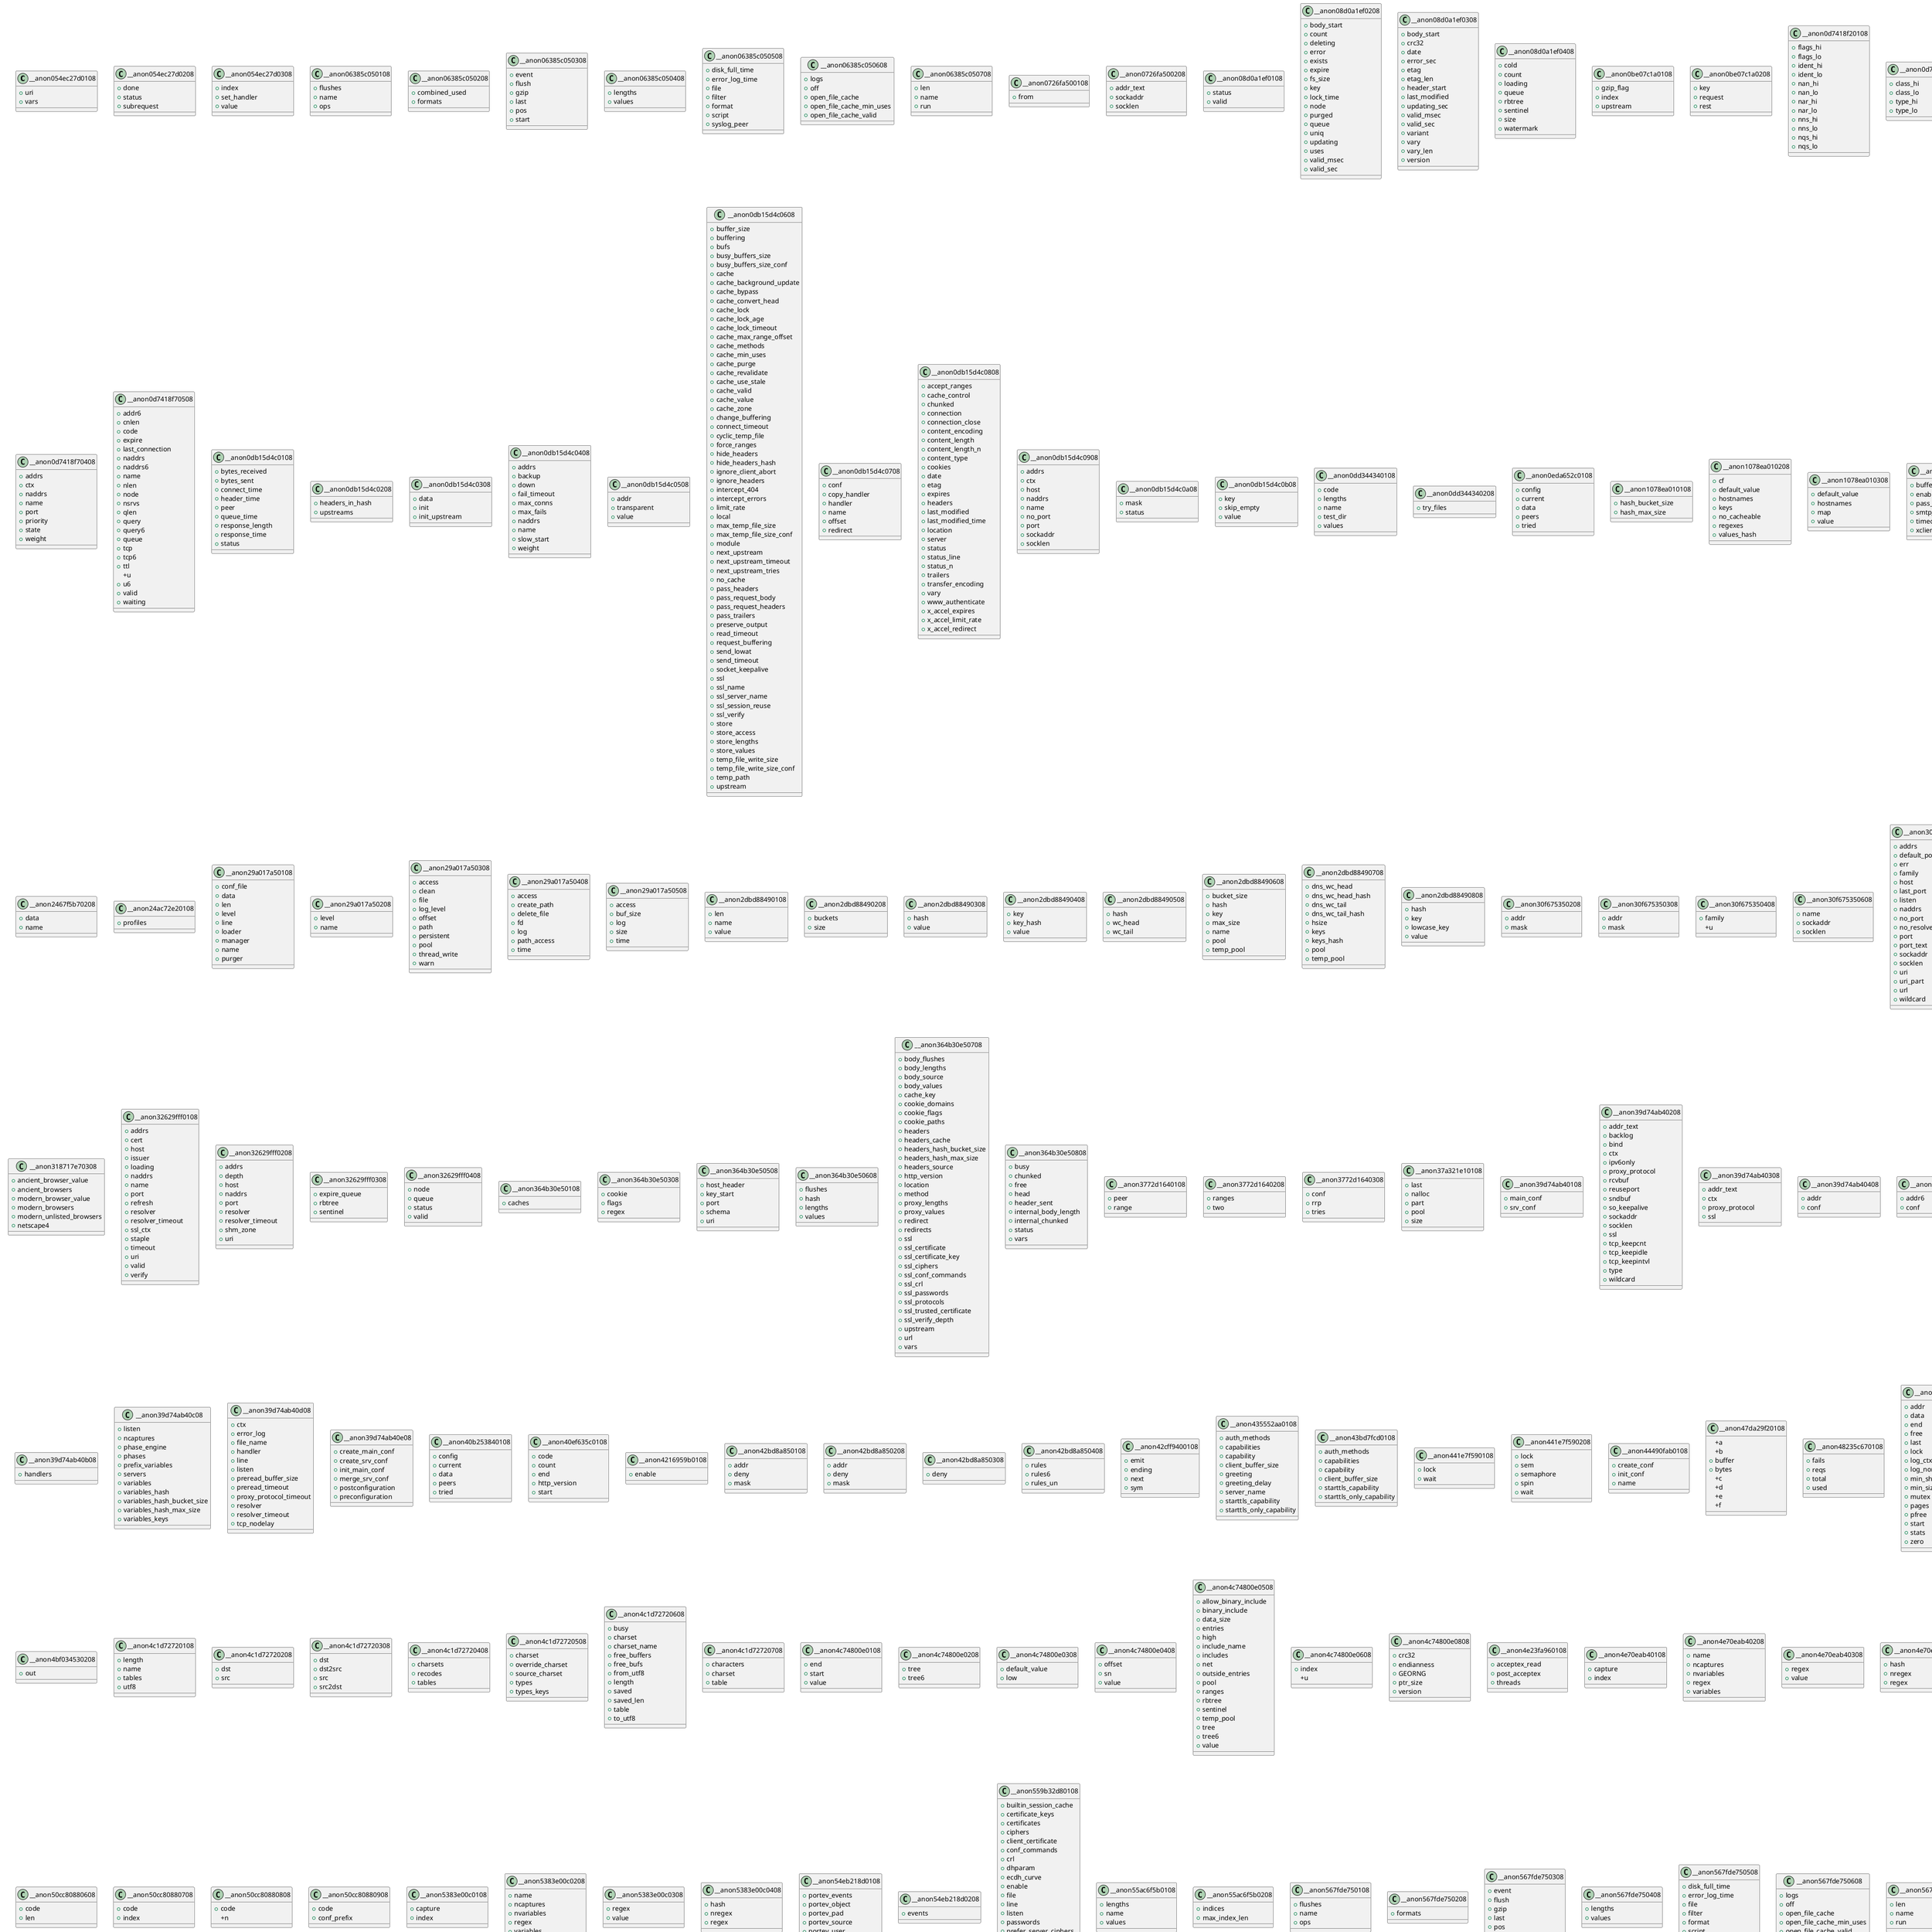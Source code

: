 @startuml

class __anon054ec27d0108 {
  +uri
  +vars
}

class __anon054ec27d0208 {
  +done
  +status
  +subrequest
}

class __anon054ec27d0308 {
  +index
  +set_handler
  +value
}

class __anon06385c050108 {
  +flushes
  +name
  +ops
}

class __anon06385c050208 {
  +combined_used
  +formats
}

class __anon06385c050308 {
  +event
  +flush
  +gzip
  +last
  +pos
  +start
}

class __anon06385c050408 {
  +lengths
  +values
}

class __anon06385c050508 {
  +disk_full_time
  +error_log_time
  +file
  +filter
  +format
  +script
  +syslog_peer
}

class __anon06385c050608 {
  +logs
  +off
  +open_file_cache
  +open_file_cache_min_uses
  +open_file_cache_valid
}

class __anon06385c050708 {
  +len
  +name
  +run
}

class __anon0726fa500108 {
  +from
}

class __anon0726fa500208 {
  +addr_text
  +sockaddr
  +socklen
}

class __anon08d0a1ef0108 {
  +status
  +valid
}

class __anon08d0a1ef0208 {
  +body_start
  +count
  +deleting
  +error
  +exists
  +expire
  +fs_size
  +key
  +lock_time
  +node
  +purged
  +queue
  +uniq
  +updating
  +uses
  +valid_msec
  +valid_sec
}

class __anon08d0a1ef0308 {
  +body_start
  +crc32
  +date
  +error_sec
  +etag
  +etag_len
  +header_start
  +last_modified
  +updating_sec
  +valid_msec
  +valid_sec
  +variant
  +vary
  +vary_len
  +version
}

class __anon08d0a1ef0408 {
  +cold
  +count
  +loading
  +queue
  +rbtree
  +sentinel
  +size
  +watermark
}

class __anon0be07c1a0108 {
  +gzip_flag
  +index
  +upstream
}

class __anon0be07c1a0208 {
  +key
  +request
  +rest
}

class __anon0d7418f20108 {
  +flags_hi
  +flags_lo
  +ident_hi
  +ident_lo
  +nan_hi
  +nan_lo
  +nar_hi
  +nar_lo
  +nns_hi
  +nns_lo
  +nqs_hi
  +nqs_lo
}

class __anon0d7418f20208 {
  +class_hi
  +class_lo
  +type_hi
  +type_lo
}

class __anon0d7418f20308 {
  +class_hi
  +class_lo
  +len_hi
  +len_lo
  +ttl
  +type_hi
  +type_lo
}

class __anon0d7418f70108 {
  +log
  +read_buf
  +resolver
  +server
  +sockaddr
  +socklen
  +tcp
  +udp
  +write_buf
}

class __anon0d7418f70208 {
  +name
  +priority
  +sockaddr
  +socklen
  +weight
}

class __anon0d7418f70308 {
  +name
  +port
  +priority
  +weight
}

class __anon0d7418f70408 {
  +addrs
  +ctx
  +naddrs
  +name
  +port
  +priority
  +state
  +weight
}

class __anon0d7418f70508 {
  +addr6
  +cnlen
  +code
  +expire
  +last_connection
  +naddrs
  +naddrs6
  +name
  +nlen
  +node
  +nsrvs
  +qlen
  +query
  +query6
  +queue
  +tcp
  +tcp6
  +ttl
  +u
  +u6
  +valid
  +waiting
}

class __anon0db15d4c0108 {
  +bytes_received
  +bytes_sent
  +connect_time
  +header_time
  +peer
  +queue_time
  +response_length
  +response_time
  +status
}

class __anon0db15d4c0208 {
  +headers_in_hash
  +upstreams
}

class __anon0db15d4c0308 {
  +data
  +init
  +init_upstream
}

class __anon0db15d4c0408 {
  +addrs
  +backup
  +down
  +fail_timeout
  +max_conns
  +max_fails
  +naddrs
  +name
  +slow_start
  +weight
}

class __anon0db15d4c0508 {
  +addr
  +transparent
  +value
}

class __anon0db15d4c0608 {
  +buffer_size
  +buffering
  +bufs
  +busy_buffers_size
  +busy_buffers_size_conf
  +cache
  +cache_background_update
  +cache_bypass
  +cache_convert_head
  +cache_lock
  +cache_lock_age
  +cache_lock_timeout
  +cache_max_range_offset
  +cache_methods
  +cache_min_uses
  +cache_purge
  +cache_revalidate
  +cache_use_stale
  +cache_valid
  +cache_value
  +cache_zone
  +change_buffering
  +connect_timeout
  +cyclic_temp_file
  +force_ranges
  +hide_headers
  +hide_headers_hash
  +ignore_client_abort
  +ignore_headers
  +intercept_404
  +intercept_errors
  +limit_rate
  +local
  +max_temp_file_size
  +max_temp_file_size_conf
  +module
  +next_upstream
  +next_upstream_timeout
  +next_upstream_tries
  +no_cache
  +pass_headers
  +pass_request_body
  +pass_request_headers
  +pass_trailers
  +preserve_output
  +read_timeout
  +request_buffering
  +send_lowat
  +send_timeout
  +socket_keepalive
  +ssl
  +ssl_name
  +ssl_server_name
  +ssl_session_reuse
  +ssl_verify
  +store
  +store_access
  +store_lengths
  +store_values
  +temp_file_write_size
  +temp_file_write_size_conf
  +temp_path
  +upstream
}

class __anon0db15d4c0708 {
  +conf
  +copy_handler
  +handler
  +name
  +offset
  +redirect
}

class __anon0db15d4c0808 {
  +accept_ranges
  +cache_control
  +chunked
  +connection
  +connection_close
  +content_encoding
  +content_length
  +content_length_n
  +content_type
  +cookies
  +date
  +etag
  +expires
  +headers
  +last_modified
  +last_modified_time
  +location
  +server
  +status
  +status_line
  +status_n
  +trailers
  +transfer_encoding
  +vary
  +www_authenticate
  +x_accel_expires
  +x_accel_limit_rate
  +x_accel_redirect
}

class __anon0db15d4c0908 {
  +addrs
  +ctx
  +host
  +naddrs
  +name
  +no_port
  +port
  +sockaddr
  +socklen
}

class __anon0db15d4c0a08 {
  +mask
  +status
}

class __anon0db15d4c0b08 {
  +key
  +skip_empty
  +value
}

class __anon0dd344340108 {
  +code
  +lengths
  +name
  +test_dir
  +values
}

class __anon0dd344340208 {
  +try_files
}

class __anon0eda652c0108 {
  +config
  +current
  +data
  +peers
  +tried
}

class __anon1078ea010108 {
  +hash_bucket_size
  +hash_max_size
}

class __anon1078ea010208 {
  +cf
  +default_value
  +hostnames
  +keys
  +no_cacheable
  +regexes
  +values_hash
}

class __anon1078ea010308 {
  +default_value
  +hostnames
  +map
  +value
}

class __anon18c066e30108 {
  +buffer_size
  +enable
  +pass_error_message
  +smtp_auth
  +timeout
  +xclient
}

class __anon19a7dc670108 {
  +err
  +file
  +sent
  +size
  +socket
}

class __anon1b39f5490208 {
}

class __anon1b3f34b60108 {
  +changes
  +events
}

class __anon2467f5b70108 {
  +city
  +city_v6
  +country
  +country_v6
  +org
  +org_v6
  +proxies
  +proxy_recursive
}

class __anon2467f5b70208 {
  +data
  +name
}

class __anon24ac72e20108 {
  +profiles
}

class __anon29a017a50108 {
  +conf_file
  +data
  +len
  +level
  +line
  +loader
  +manager
  +name
  +purger
}

class __anon29a017a50208 {
  +level
  +name
}

class __anon29a017a50308 {
  +access
  +clean
  +file
  +log_level
  +offset
  +path
  +persistent
  +pool
  +thread_write
  +warn
}

class __anon29a017a50408 {
  +access
  +create_path
  +delete_file
  +fd
  +log
  +path_access
  +time
}

class __anon29a017a50508 {
  +access
  +buf_size
  +log
  +size
  +time
}

class __anon2dbd88490108 {
  +len
  +name
  +value
}

class __anon2dbd88490208 {
  +buckets
  +size
}

class __anon2dbd88490308 {
  +hash
  +value
}

class __anon2dbd88490408 {
  +key
  +key_hash
  +value
}

class __anon2dbd88490508 {
  +hash
  +wc_head
  +wc_tail
}

class __anon2dbd88490608 {
  +bucket_size
  +hash
  +key
  +max_size
  +name
  +pool
  +temp_pool
}

class __anon2dbd88490708 {
  +dns_wc_head
  +dns_wc_head_hash
  +dns_wc_tail
  +dns_wc_tail_hash
  +hsize
  +keys
  +keys_hash
  +pool
  +temp_pool
}

class __anon2dbd88490808 {
  +hash
  +key
  +lowcase_key
  +value
}

class __anon30f675350208 {
  +addr
  +mask
}

class __anon30f675350308 {
  +addr
  +mask
}

class __anon30f675350408 {
  +family
  +u
}

class __anon30f675350608 {
  +name
  +sockaddr
  +socklen
}

class __anon30f675350708 {
  +addrs
  +default_port
  +err
  +family
  +host
  +last_port
  +listen
  +naddrs
  +no_port
  +no_resolve
  +port
  +port_text
  +sockaddr
  +socklen
  +uri
  +uri_part
  +url
  +wildcard
}

class __anon31649eeb0108 {
  +acv
  +angle
  +buffer_size
  +filter
  +hcv
  +height
  +interlace
  +jpeg_quality
  +jqcv
  +sharpen
  +shcv
  +transparency
  +wcv
  +webp_quality
  +width
  +wqcv
}

class __anon31649eeb0208 {
  +angle
  +force
  +height
  +image
  +last
  +length
  +max_height
  +max_width
  +phase
  +type
  +width
}

class __anon318717e70108 {
  +add
  +browser
  +name
  +skip
}

class __anon318717e70208 {
  +add
  +name
  +skip
  +version
}

class __anon318717e70308 {
  +ancient_browser_value
  +ancient_browsers
  +modern_browser_value
  +modern_browsers
  +modern_unlisted_browsers
  +netscape4
}

class __anon32629fff0108 {
  +addrs
  +cert
  +host
  +issuer
  +loading
  +naddrs
  +name
  +port
  +refresh
  +resolver
  +resolver_timeout
  +ssl_ctx
  +staple
  +timeout
  +uri
  +valid
  +verify
}

class __anon32629fff0208 {
  +addrs
  +depth
  +host
  +naddrs
  +port
  +resolver
  +resolver_timeout
  +shm_zone
  +uri
}

class __anon32629fff0308 {
  +expire_queue
  +rbtree
  +sentinel
}

class __anon32629fff0408 {
  +node
  +queue
  +status
  +valid
}

class __anon364b30e50108 {
  +caches
}

class __anon364b30e50308 {
  +cookie
  +flags
  +regex
}

class __anon364b30e50508 {
  +host_header
  +key_start
  +port
  +schema
  +uri
}

class __anon364b30e50608 {
  +flushes
  +hash
  +lengths
  +values
}

class __anon364b30e50708 {
  +body_flushes
  +body_lengths
  +body_source
  +body_values
  +cache_key
  +cookie_domains
  +cookie_flags
  +cookie_paths
  +headers
  +headers_cache
  +headers_hash_bucket_size
  +headers_hash_max_size
  +headers_source
  +http_version
  +location
  +method
  +proxy_lengths
  +proxy_values
  +redirect
  +redirects
  +ssl
  +ssl_certificate
  +ssl_certificate_key
  +ssl_ciphers
  +ssl_conf_commands
  +ssl_crl
  +ssl_passwords
  +ssl_protocols
  +ssl_trusted_certificate
  +ssl_verify_depth
  +upstream
  +url
  +vars
}

class __anon364b30e50808 {
  +busy
  +chunked
  +free
  +head
  +header_sent
  +internal_body_length
  +internal_chunked
  +status
  +vars
}

class __anon3772d1640108 {
  +peer
  +range
}

class __anon3772d1640208 {
  +ranges
  +two
}

class __anon3772d1640308 {
  +conf
  +rrp
  +tries
}

class __anon37a321e10108 {
  +last
  +nalloc
  +part
  +pool
  +size
}

class __anon39d74ab40108 {
  +main_conf
  +srv_conf
}

class __anon39d74ab40208 {
  +addr_text
  +backlog
  +bind
  +ctx
  +ipv6only
  +proxy_protocol
  +rcvbuf
  +reuseport
  +sndbuf
  +so_keepalive
  +sockaddr
  +socklen
  +ssl
  +tcp_keepcnt
  +tcp_keepidle
  +tcp_keepintvl
  +type
  +wildcard
}

class __anon39d74ab40308 {
  +addr_text
  +ctx
  +proxy_protocol
  +ssl
}

class __anon39d74ab40408 {
  +addr
  +conf
}

class __anon39d74ab40508 {
  +addr6
  +conf
}

class __anon39d74ab40608 {
  +addrs
  +naddrs
}

class __anon39d74ab40708 {
  +addrs
  +family
  +port
  +type
}

class __anon39d74ab40808 {
  +opt
}

class __anon39d74ab40a08 {
  +handlers
}

class __anon39d74ab40b08 {
  +handlers
}

class __anon39d74ab40c08 {
  +listen
  +ncaptures
  +phase_engine
  +phases
  +prefix_variables
  +servers
  +variables
  +variables_hash
  +variables_hash_bucket_size
  +variables_hash_max_size
  +variables_keys
}

class __anon39d74ab40d08 {
  +ctx
  +error_log
  +file_name
  +handler
  +line
  +listen
  +preread_buffer_size
  +preread_timeout
  +proxy_protocol_timeout
  +resolver
  +resolver_timeout
  +tcp_nodelay
}

class __anon39d74ab40e08 {
  +create_main_conf
  +create_srv_conf
  +init_main_conf
  +merge_srv_conf
  +postconfiguration
  +preconfiguration
}

class __anon40b253840108 {
  +config
  +current
  +data
  +peers
  +tried
}

class __anon40ef635c0108 {
  +code
  +count
  +end
  +http_version
  +start
}

class __anon4216959b0108 {
  +enable
}

class __anon42bd8a850108 {
  +addr
  +deny
  +mask
}

class __anon42bd8a850208 {
  +addr
  +deny
  +mask
}

class __anon42bd8a850308 {
  +deny
}

class __anon42bd8a850408 {
  +rules
  +rules6
  +rules_un
}

class __anon42cff9400108 {
  +emit
  +ending
  +next
  +sym
}

class __anon435552aa0108 {
  +auth_methods
  +capabilities
  +capability
  +client_buffer_size
  +greeting
  +greeting_delay
  +server_name
  +starttls_capability
  +starttls_only_capability
}

class __anon43bd7fcd0108 {
  +auth_methods
  +capabilities
  +capability
  +client_buffer_size
  +starttls_capability
  +starttls_only_capability
}

class __anon441e7f590108 {
  +lock
  +wait
}

class __anon441e7f590208 {
  +lock
  +sem
  +semaphore
  +spin
  +wait
}

class __anon44490fab0108 {
  +create_conf
  +init_conf
  +name
}

class __anon47da29f20108 {
  +a
  +b
  +buffer
  +bytes
  +c
  +d
  +e
  +f
}

class __anon48235c670108 {
  +fails
  +reqs
  +total
  +used
}

class __anon48235c670208 {
  +addr
  +data
  +end
  +free
  +last
  +lock
  +log_ctx
  +log_nomem
  +min_shift
  +min_size
  +mutex
  +pages
  +pfree
  +start
  +stats
  +zero
}

class __anon484426f40108 {
  +peer
  +range
}

class __anon484426f40208 {
  +ranges
  +two
}

class __anon484426f40308 {
  +conf
  +rrp
  +tries
}

class __anon4bf034530108 {
  +text
}

class __anon4bf034530208 {
  +out
}

class __anon4c1d72720108 {
  +length
  +name
  +tables
  +utf8
}

class __anon4c1d72720208 {
  +dst
  +src
}

class __anon4c1d72720308 {
  +dst
  +dst2src
  +src
  +src2dst
}

class __anon4c1d72720408 {
  +charsets
  +recodes
  +tables
}

class __anon4c1d72720508 {
  +charset
  +override_charset
  +source_charset
  +types
  +types_keys
}

class __anon4c1d72720608 {
  +busy
  +charset
  +charset_name
  +free_buffers
  +free_bufs
  +from_utf8
  +length
  +saved
  +saved_len
  +table
  +to_utf8
}

class __anon4c1d72720708 {
  +characters
  +charset
  +table
}

class __anon4c74800e0108 {
  +end
  +start
  +value
}

class __anon4c74800e0208 {
  +tree
  +tree6
}

class __anon4c74800e0308 {
  +default_value
  +low
}

class __anon4c74800e0408 {
  +offset
  +sn
  +value
}

class __anon4c74800e0508 {
  +allow_binary_include
  +binary_include
  +data_size
  +entries
  +high
  +include_name
  +includes
  +net
  +outside_entries
  +pool
  +ranges
  +rbtree
  +sentinel
  +temp_pool
  +tree
  +tree6
  +value
}

class __anon4c74800e0608 {
  +index
  +u
}

class __anon4c74800e0808 {
  +crc32
  +endianness
  +GEORNG
  +ptr_size
  +version
}

class __anon4e23fa960108 {
  +acceptex_read
  +post_acceptex
  +threads
}

class __anon4e70eab40108 {
  +capture
  +index
}

class __anon4e70eab40208 {
  +name
  +ncaptures
  +nvariables
  +regex
  +variables
}

class __anon4e70eab40308 {
  +regex
  +value
}

class __anon4e70eab40408 {
  +hash
  +nregex
  +regex
}

class __anon50cc80880108 {
  +buf
  +flushed
  +ip
  +line
  +pos
  +session
  +skip
  +sp
}

class __anon50cc80880208 {
  +cf
  +complete_lengths
  +complete_values
  +conf_prefix
  +flushes
  +lengths
  +main
  +ncaptures
  +root_prefix
  +size
  +source
  +values
  +variables
  +zero
}

class __anon50cc80880308 {
  +flushes
  +lengths
  +u
  +value
  +values
}

class __anon50cc80880508 {
  +cf
  +complex_value
  +conf_prefix
  +root_prefix
  +value
  +zero
}

class __anon50cc80880608 {
  +code
  +len
}

class __anon50cc80880708 {
  +code
  +index
}

class __anon50cc80880808 {
  +code
  +n
}

class __anon50cc80880908 {
  +code
  +conf_prefix
}

class __anon5383e00c0108 {
  +capture
  +index
}

class __anon5383e00c0208 {
  +name
  +ncaptures
  +nvariables
  +regex
  +variables
}

class __anon5383e00c0308 {
  +regex
  +value
}

class __anon5383e00c0408 {
  +hash
  +nregex
  +regex
}

class __anon54eb218d0108 {
  +portev_events
  +portev_object
  +portev_pad
  +portev_source
  +portev_user
}

class __anon54eb218d0208 {
  +events
}

class __anon559b32d80108 {
  +builtin_session_cache
  +certificate_keys
  +certificates
  +ciphers
  +client_certificate
  +conf_commands
  +crl
  +dhparam
  +ecdh_curve
  +enable
  +file
  +line
  +listen
  +passwords
  +prefer_server_ciphers
  +protocols
  +session_ticket_keys
  +session_tickets
  +session_timeout
  +shm_zone
  +ssl
  +starttls
  +trusted_certificate
  +verify
  +verify_depth
}

class __anon55ac6f5b0108 {
  +lengths
  +name
  +values
}

class __anon55ac6f5b0208 {
  +indices
  +max_index_len
}

class __anon567fde750108 {
  +flushes
  +name
  +ops
}

class __anon567fde750208 {
  +formats
}

class __anon567fde750308 {
  +event
  +flush
  +gzip
  +last
  +pos
  +start
}

class __anon567fde750408 {
  +lengths
  +values
}

class __anon567fde750508 {
  +disk_full_time
  +error_log_time
  +file
  +filter
  +format
  +script
  +syslog_peer
}

class __anon567fde750608 {
  +logs
  +off
  +open_file_cache
  +open_file_cache_min_uses
  +open_file_cache_valid
}

class __anon567fde750708 {
  +len
  +name
  +run
}

class __anon57f86ee00108 {
  +percent
  +value
}

class __anon57f86ee00208 {
  +parts
  +value
}

class __anon57fb3e840208 {
  +handler
  +name
  +offset
}

class __anon57fb3e840308 {
  +name
  +offset
}

class __anon57fb3e840408 {
  +accept
  +accept_encoding
  +accept_language
  +authorization
  +chrome
  +chunked
  +connection
  +connection_type
  +content_length
  +content_length_n
  +content_range
  +content_type
  +cookies
  +date
  +depth
  +destination
  +expect
  +gecko
  +headers
  +host
  +if_match
  +if_modified_since
  +if_none_match
  +if_range
  +if_unmodified_since
  +keep_alive
  +keep_alive_n
  +konqueror
  +msie
  +msie6
  +opera
  +overwrite
  +passwd
  +range
  +referer
  +safari
  +server
  +te
  +transfer_encoding
  +upgrade
  +user
  +user_agent
  +via
  +x_forwarded_for
  +x_real_ip
}

class __anon57fb3e840508 {
  +accept_ranges
  +cache_control
  +charset
  +content_encoding
  +content_length
  +content_length_n
  +content_offset
  +content_range
  +content_type
  +content_type_hash
  +content_type_len
  +content_type_lowcase
  +date
  +date_time
  +etag
  +expires
  +headers
  +last_modified
  +last_modified_time
  +link
  +location
  +override_charset
  +refresh
  +server
  +status
  +status_line
  +trailers
  +www_authenticate
}

class __anon57fb3e840608 {
  +buf
  +bufs
  +busy
  +chunked
  +free
  +post_handler
  +received
  +rest
  +temp_file
}

class __anon57fb3e840708 {
  +addr_conf
  +busy
  +conf_ctx
  +free
  +nbusy
  +proxy_protocol
  +ssl
  +ssl_servername
  +ssl_servername_regex
}

class __anon57fb3e840808 {
  +data
  +handler
}

class __anon57fb3e840908 {
  +terminal_posted_request
}

class __anon5999bd500108 {
  +percent
  +value
}

class __anon5999bd500208 {
  +parts
  +value
}

class __anon5ae93c9a0108 {
  +exists
  +name
  +size
  +value
}

class __anon5dcc045a0108 {
  +addr
  +exists
  +handle
  +log
  +name
  +size
}

class __anon5e39e3180108 {
  +size
}

class __anon5e39e3180208 {
  +active
  +end
  +etag
  +last
  +range
  +sr
  +start
}

class __anon5e39e3180308 {
  +complete_length
  +end
  +start
}

class __anon60a5a9e40108 {
  +caches
}

class __anon60a5a9e40208 {
  +flushes
  +hash
  +lengths
  +number
  +values
}

class __anon60a5a9e40308 {
  +cache_key
  +catch_stderr
  +fastcgi_lengths
  +fastcgi_values
  +index
  +keep_conn
  +params
  +params_cache
  +params_source
  +split_name
  +split_regex
  +upstream
}

class __anon60a5a9e40508 {
  +end
  +start
}

class __anon60a5a9e40608 {
  +busy
  +closed
  +fastcgi_stdout
  +free
  +header_sent
  +large_stderr
  +last
  +length
  +padding
  +path_info
  +pos
  +rest
  +script_name
  +split_parts
  +state
  +type
}

class __anon60a5a9e40708 {
  +content_length_hi
  +content_length_lo
  +padding_length
  +request_id_hi
  +request_id_lo
  +reserved
  +type
  +version
}

class __anon60a5a9e40808 {
  +flags
  +reserved
  +role_hi
  +role_lo
}

class __anon60a5a9e40908 {
  +request_id_hi
  +request_id_lo
  +type
  +version
}

class __anon60a5a9e40a08 {
  +br
  +h0
  +h1
}

class __anon60c06c710108 {
  +hash_bucket_size
  +hash_max_size
}

class __anon60c06c710208 {
  +cf
  +default_value
  +hostnames
  +keys
  +no_cacheable
  +regexes
  +values_hash
}

class __anon60c06c710308 {
  +default_value
  +hostnames
  +map
  +value
}

class __anon661dcb170108 {
  +md5
  +secret
  +variable
}

class __anon661dcb170208 {
  +expires
}

class __anon67ee1e2a0108 {
  +command
  +fd
  +pid
  +slot
}

class __anon6a2beae20108 {
  +flags
  +recv
  +recv_chain
  +send
  +send_chain
  +udp_recv
  +udp_send
  +udp_send_chain
}

class __anon6d1515d30108 {
  +data
  +name
}

class __anon6d1515d30208 {
  +dtd_files
  +sheet_files
}

class __anon6d1515d30308 {
  +name
  +quote
  +value
}

class __anon6d1515d30408 {
  +params
  +stylesheet
}

class __anon6d1515d30508 {
  +dtd
  +last_modified
  +params
  +sheets
  +types
  +types_keys
}

class __anon6d1515d30608 {
  +ctxt
  +doc
  +done
  +params
  +request
  +transform
}

class __anon6d5d54470108 {
  +enabled
}

class __anon6d5d54470208 {
  +alpn
  +buf
  +dst
  +ext
  +host
  +left
  +log
  +pool
  +pos
  +size
  +state
  +version
}

class __anon6e8770bc0108 {
  +data
  +len
}

class __anon6e8770bc0208 {
  +key
  +value
}

class __anon6e8770bc0308 {
  +data
  +escape
  +len
  +no_cacheable
  +not_found
  +valid
}

class __anon6e8770bc0408 {
  +node
  +str
}

class __anon6f3bcb730108 {
  +family_transport
  +len
  +signature
  +version_command
}

class __anon6f3bcb730208 {
  +dst_addr
  +dst_port
  +src_addr
  +src_port
}

class __anon6f3bcb730308 {
  +dst_addr
  +dst_port
  +src_addr
  +src_port
}

class __anon702a085e0108 {
  +access
  +create_full_put_path
  +methods
  +min_delete_depth
}

class __anon702a085e0208 {
  +len
  +path
}

class __anon7171ee2a0108 {
  +buffer
  +dump
  +file
  +line
}

class __anon7171ee2a0208 {
  +buffer
  +name
}

class __anon7171ee2a0308 {
  +post_handler
}

class __anon7171ee2a0408 {
  +new_name
  +old_name
  +post_handler
}

class __anon7171ee2a0508 {
  +high
  +low
  +post_handler
}

class __anon7171ee2a0608 {
  +name
  +value
}

class __anon7171ee2a0708 {
  +mask
  +name
}

class __anon721bdd310108 {
  +loc_conf
  +main_conf
  +srv_conf
}

class __anon721bdd310208 {
  +create_loc_conf
  +create_main_conf
  +create_srv_conf
  +init_main_conf
  +merge_loc_conf
  +merge_srv_conf
  +postconfiguration
  +preconfiguration
}

class __anon72796b440108 {
  +exists
  +name
  +size
  +value
}

class __anon72daf01f0108 {
  +exiting
  +handle
  +just_spawn
  +name
  +pid
  +quit
  +quit_event
  +reopen
  +reopen_event
  +term
  +term_event
}

class __anon72daf01f0208 {
  +args
  +argv
  +child
  +envp
  +name
  +path
}

class __anon741a72350108 {
  +content_range
  +end
  +start
}

class __anon741a72350208 {
  +boundary_header
  +offset
  +ranges
}

class __anon775a18330108 {
  +addr
  +fd
  +handle
  +log
  +name
  +size
}

class __anon775a18330208 {
  +dir
  +finddata
  +ready
  +type
  +valid_info
}

class __anon775a18330308 {
  +dir
  +finddata
  +last
  +log
  +name
  +no_match
  +pattern
  +ready
  +test
}

class __anon79983fcc0108 {
  +free
  +pool
  +root
  +size
  +start
}

class __anon7f66bc5f0108 {
  +delay
  +handler
  +name
}

class __anon7fc32c250108 {
  +sbrk_size
}

class __anon7fc32c250208 {
  +degrade
}

class __anon807879d20108 {
  +match
  +value
}

class __anon807879d20208 {
  +match
  +value
}

class __anon807879d20308 {
  +index
  +max_match_len
  +min_match_len
  +shift
}

class __anon807879d20408 {
  +dynamic
  +last_modified
  +matches
  +once
  +pairs
  +tables
  +types
  +types_keys
}

class __anon807879d20508 {
  +applied
  +buf
  +busy
  +copy_end
  +copy_start
  +free
  +in
  +index
  +last_out
  +looked
  +matches
  +offset
  +once
  +out
  +pos
  +saved
  +sub
  +tables
}

class __anon80b94de00108 {
  +from
  +hash
  +header
  +recursive
  +type
}

class __anon80b94de00208 {
  +addr_text
  +connection
  +sockaddr
  +socklen
}

class __anon82b6799e0108 {
  +engine
}

class __anon82b679a30108 {
  +expire_queue
  +sentinel
  +session_rbtree
}

class __anon82b679a30208 {
  +aes_key
  +hmac_key
  +name
  +size
}

class __anon833199e90108 {
  +color
  +count
  +data
  +dummy
  +excess
  +last
  +len
  +queue
}

class __anon833199e90208 {
  +queue
  +rbtree
  +sentinel
}

class __anon833199e90308 {
  +key
  +node
  +rate
  +sh
  +shpool
}

class __anon833199e90408 {
  +burst
  +delay
  +shm_zone
}

class __anon833199e90508 {
  +delay_log_level
  +dry_run
  +limit_log_level
  +limits
  +status_code
}

class __anon841e118f0108 {
  +flushes
  +hash
  +lengths
  +values
}

class __anon841e118f0208 {
  +grpc_lengths
  +grpc_values
  +headers
  +headers_source
  +host
  +host_set
  +ssl
  +ssl_certificate
  +ssl_certificate_key
  +ssl_ciphers
  +ssl_conf_commands
  +ssl_crl
  +ssl_passwords
  +ssl_protocols
  +ssl_trusted_certificate
  +ssl_verify_depth
  +upstream
}

class __anon841e118f0408 {
  +init_window
  +last_stream_id
  +recv_window
  +send_window
}

class __anon841e118f0508 {
  +busy
  +connection
  +done
  +end_stream
  +error
  +field_end
  +field_huffman
  +field_length
  +field_rest
  +field_state
  +flags
  +fragment_state
  +frame_state
  +free
  +header_sent
  +host
  +id
  +in
  +index
  +length
  +literal
  +name
  +out
  +output_blocked
  +output_closed
  +padding
  +parsing_headers
  +ping_data
  +pings
  +recv_window
  +request
  +rest
  +rst
  +send_window
  +setting_id
  +setting_value
  +settings
  +state
  +status
  +stream_id
  +type
  +value
  +window_update
}

class __anon841e118f0608 {
  +flags
  +length_0
  +length_1
  +length_2
  +stream_id_0
  +stream_id_1
  +stream_id_2
  +stream_id_3
  +type
}

class __anon8687945a0108 {
  +buffer_size
  +builtin_session_cache
  +certificate_key_values
  +certificate_keys
  +certificate_values
  +certificates
  +ciphers
  +client_certificate
  +conf_commands
  +crl
  +dhparam
  +early_data
  +ecdh_curve
  +enable
  +file
  +line
  +ocsp
  +ocsp_cache_zone
  +ocsp_responder
  +passwords
  +prefer_server_ciphers
  +protocols
  +reject_handshake
  +session_ticket_keys
  +session_tickets
  +session_timeout
  +shm_zone
  +ssl
  +stapling
  +stapling_file
  +stapling_responder
  +stapling_verify
  +trusted_certificate
  +verify
  +verify_depth
}

class __anon8a2885440108 {
  +method
  +name
}

class __anon8a2885490108 {
  +accept_filter
  +addr_text
  +backlog
  +bind
  +default_server
  +deferred_accept
  +fastopen
  +http2
  +ipv6only
  +proxy_protocol
  +rcvbuf
  +reuseport
  +set
  +setfib
  +sndbuf
  +so_keepalive
  +sockaddr
  +socklen
  +ssl
  +tcp_keepcnt
  +tcp_keepidle
  +tcp_keepintvl
  +wildcard
}

class __anon8a2885490308 {
  +handlers
  +location_rewrite_index
  +server_rewrite_index
}

class __anon8a2885490408 {
  +handlers
}

class __anon8a2885490508 {
  +headers_in_hash
  +ncaptures
  +phase_engine
  +phases
  +ports
  +prefix_variables
  +server_names_hash_bucket_size
  +server_names_hash_max_size
  +servers
  +variables
  +variables_hash
  +variables_hash_bucket_size
  +variables_hash_max_size
  +variables_keys
}

class __anon8a2885490608 {
  +captures
  +client_header_buffer_size
  +client_header_timeout
  +connection_pool_size
  +ctx
  +file_name
  +ignore_invalid_headers
  +large_client_header_buffers
  +line
  +listen
  +merge_slashes
  +named_locations
  +request_pool_size
  +server_name
  +server_names
  +underscores_in_headers
}

class __anon8a2885490708 {
  +name
  +regex
  +server
}

class __anon8a2885490808 {
  +names
  +nregex
  +regex
}

class __anon8a2885490908 {
  +addr
  +conf
}

class __anon8a2885490a08 {
  +addr6
  +conf
}

class __anon8a2885490b08 {
  +addrs
  +naddrs
}

class __anon8a2885490c08 {
  +addrs
  +family
  +port
}

class __anon8a2885490d08 {
  +default_server
  +hash
  +nregex
  +opt
  +regex
  +servers
  +wc_head
  +wc_tail
}

class __anon8a2885490e08 {
  +args
  +overwrite
  +status
  +value
}

class __anon8a2885490f08 {
  +exact
  +file_name
  +inclusive
  +line
  +list
  +name
  +queue
}

class __anon8b5465240108 {
  +handler
  +name
  +offset
}

class __anon8b5465240308 {
  +expires
  +expires_time
  +expires_value
  +headers
  +trailers
}

class __anon8c567eff0108 {
  +index
  +name
  +offset
}

class __anon9363dab20108 {
  +caches
}

class __anon9363dab20208 {
  +flushes
  +hash
  +lengths
  +number
  +values
}

class __anon9363dab20308 {
  +cache_key
  +modifier1
  +modifier2
  +params
  +params_cache
  +params_source
  +ssl
  +ssl_certificate
  +ssl_certificate_key
  +ssl_ciphers
  +ssl_conf_commands
  +ssl_crl
  +ssl_passwords
  +ssl_protocols
  +ssl_trusted_certificate
  +ssl_verify_depth
  +upstream
  +uwsgi_lengths
  +uwsgi_string
  +uwsgi_values
}

class __anon936595c70108 {
  +gmtoff
  +msec
  +sec
}

class __anon9b68bd150108 {
  +cpu_affinity
  +cpu_affinity_auto
  +cpu_affinity_n
  +daemon
  +debug_points
  +env
  +environment
  +group
  +lock_file
  +master
  +oldpid
  +pid
  +priority
  +rlimit_core
  +rlimit_nofile
  +shutdown_timeout
  +timer_resolution
  +transparent
  +user
  +username
  +worker_processes
  +working_directory
}

class __anon9ec9dec20108 {
  +bufs
  +enable
  +level
  +memlevel
  +min_length
  +no_buffer
  +postpone_gzipping
  +types
  +types_keys
  +wbits
}

class __anon9ec9dec20208 {
  +allocated
  +buffering
  +bufs
  +busy
  +copied
  +copy_buf
  +done
  +flush
  +free
  +free_mem
  +in
  +in_buf
  +intel
  +last_out
  +memlevel
  +nomem
  +out
  +out_buf
  +preallocated
  +redo
  +request
  +wbits
  +zin
  +zout
  +zstream
}

class __anona3e9b5c20108 {
  +num
  +size
}

class __anona3e9b5c20208 {
  +connection
  +last
  +limit
  +out
  +pool
}

class __anona40d4c300108 {
  +args
  +buf
  +flushed
  +ip
  +is_args
  +line
  +log
  +pos
  +quote
  +request
  +skip
  +sp
  +status
}

class __anona40d4c300208 {
  +args
  +captures_mask
  +cf
  +compile_args
  +complete_lengths
  +complete_values
  +conf_prefix
  +dup_capture
  +flushes
  +lengths
  +main
  +ncaptures
  +root_prefix
  +size
  +source
  +values
  +variables
  +zero
}

class __anona40d4c300308 {
  +flushes
  +lengths
  +u
  +value
  +values
}

class __anona40d4c300508 {
  +cf
  +complex_value
  +conf_prefix
  +root_prefix
  +value
  +zero
}

class __anona40d4c300608 {
  +code
  +len
}

class __anona40d4c300708 {
  +code
  +index
}

class __anona40d4c300808 {
  +code
  +data
  +handler
}

class __anona40d4c300908 {
  +code
  +n
}

class __anona40d4c300a08 {
  +add_args
  +args
  +break_cycle
  +code
  +lengths
  +name
  +negative_test
  +next
  +redirect
  +regex
  +size
  +status
  +test
  +uri
}

class __anona40d4c300b08 {
  +add_args
  +args
  +code
  +redirect
  +uri
}

class __anona40d4c300c08 {
  +code
  +conf_prefix
}

class __anona40d4c300d08 {
  +code
  +status
  +text
}

class __anona40d4c300f08 {
  +code
  +op
}

class __anona40d4c301008 {
  +code
  +loc_conf
  +next
}

class __anona40d4c301108 {
  +code
  +lengths
}

class __anona40d4c301208 {
  +code
  +text_data
  +text_len
  +value
}

class __anona499d4270108 {
  +city
  +city_v6
  +country
  +country_v6
  +org
  +org_v6
}

class __anona499d4270208 {
  +data
  +name
}

class __anona49b64c20108 {
  +end
  +pos
  +start
  +written
}

class __anona4a6a06b0108 {
  +a
  +b
  +buffer
  +bytes
  +c
  +d
}

class __anona83dae2b0108 {
  +handler
  +name
  +signame
  +signo
}

class __anona83dae300108 {
  +channel
  +data
  +detached
  +exited
  +exiting
  +just_spawn
  +name
  +pid
  +proc
  +respawn
  +status
}

class __anona83dae300208 {
  +argv
  +envp
  +name
  +path
}

class __anona84163970108 {
  +enable
  +ignore_recycled_buffers
  +last_modified
  +min_file_chunk
  +silent_errors
  +types
  +types_keys
  +value_len
}

class __anona84163970208 {
  +key
  +name
  +value
}

class __anona84163970308 {
  +bufs
  +count
  +name
}

class __anona841639c0108 {
  +commands
  +hash
}

class __anona841639c0208 {
  +block
  +blocks
  +buf
  +busy
  +captures
  +captures_data
  +command
  +conditional
  +copy_end
  +copy_start
  +encoding
  +errmsg
  +free
  +in
  +key
  +last_out
  +looked
  +ncaptures
  +out
  +output
  +output_chosen
  +param
  +params
  +params_array
  +pos
  +saved
  +saved_state
  +state
  +timefmt
  +value_buf
  +value_len
  +variables
  +wait
}

class __anona841639c0308 {
  +index
  +mandatory
  +multiple
  +name
}

class __anona841639c0408 {
  +block
  +conditional
  +flush
  +handler
  +name
  +params
}

class __anona9c31b050108 {
  +codes
  +log
  +stack_size
  +uninitialized_variable_warn
}

class __anonab2787080108 {
  +auth_capability
  +auth_methods
  +capabilities
  +capability
  +starttls_capability
  +starttls_only_capability
}

class __anonac11b63f0108 {
  +data
  +index
  +set_handler
  +value
}

class __anonac11b63f0208 {
  +commands
}

class __anonae92a4b10108 {
  +pools
}

class __anonae92a4b10208 {
  +first
  +last
}

class __anonb67d0f550108 {
  +addr
  +transparent
  +value
}

class __anonb67d0f550208 {
  +buffer_size
  +connect_timeout
  +download_rate
  +local
  +next_upstream
  +next_upstream_timeout
  +next_upstream_tries
  +proxy_protocol
  +requests
  +responses
  +socket_keepalive
  +ssl
  +ssl_certificate
  +ssl_certificate_key
  +ssl_ciphers
  +ssl_conf_commands
  +ssl_crl
  +ssl_enable
  +ssl_name
  +ssl_passwords
  +ssl_protocols
  +ssl_server_name
  +ssl_session_reuse
  +ssl_trusted_certificate
  +ssl_verify
  +ssl_verify_depth
  +timeout
  +upload_rate
  +upstream
  +upstream_value
}

class __anonb69a5a530108 {
  +flags
  +recv
  +recv_chain
  +send
  +send_chain
  +udp_recv
  +udp_send
  +udp_send_chain
}

class __anonb69a5a530208 {
  +count
  +iovs
  +nalloc
  +size
}

class __anonb8960a2b0108 {
  +addr
  +exists
  +log
  +name
  +size
}

class __anonbc12f8ea0108 {
  +busy
  +free
}

class __anonbc4fde150108 {
  +addr
  +deny
  +mask
}

class __anonbc4fde150208 {
  +addr
  +deny
  +mask
}

class __anonbc4fde150308 {
  +deny
}

class __anonbc4fde150408 {
  +rules
  +rules6
  +rules_un
}

class __anonc07dcb4f0108 {
  +addr
  +addrlen
  +get_rr_peer
  +hash
  +rrp
  +tries
}

class __anonc64d12690108 {
  +caches
}

class __anonc64d12690208 {
  +flushes
  +hash
  +lengths
  +number
  +values
}

class __anonc64d12690308 {
  +cache_key
  +params
  +params_cache
  +params_source
  +scgi_lengths
  +scgi_values
  +upstream
}

class __anonc659da580108 {
  +modules
  +nginx
  +perl
  +requires
}

class __anonc659da580208 {
  +handler
  +sub
}

class __anonc659da580308 {
  +handler
  +sub
}

class __anonc659da5d0108 {
  +done
  +error
  +filename
  +header_sent
  +next
  +redirect_uri
  +request
  +ssi
  +status
  +variable
  +variables
}

class __anonc659da5d0208 {
  +hash
  +name
  +value
}

class __anonc94bf7ef0108 {
  +color
  +conn
  +data
  +len
}

class __anonc94bf7ef0208 {
  +node
  +shm_zone
}

class __anonc94bf7ef0308 {
  +rbtree
  +sentinel
}

class __anonc94bf7ef0408 {
  +key
  +sh
  +shpool
}

class __anonc94bf7ef0508 {
  +conn
  +shm_zone
}

class __anonc94bf7ef0608 {
  +dry_run
  +limits
  +log_level
  +status_code
}

class __anoncf07e5e90108 {
  +cache
  +free
  +max_cached
  +original_init_peer
  +original_init_upstream
  +requests
  +timeout
}

class __anoncf07e5e90208 {
  +conf
  +connection
  +queue
  +sockaddr
  +socklen
}

class __anoncf07e5e90308 {
  +conf
  +data
  +original_free_peer
  +original_get_peer
  +original_save_session
  +original_set_session
  +upstream
}

class __anoncf54d40e0108 {
  +blocked_referer
  +hash
  +keys
  +no_referer
  +referer_hash_bucket_size
  +referer_hash_max_size
  +regex
  +server_name_regex
  +server_names
}

class __anoncf7b0b1c0108 {
  +changes
  +events
}

class __anoncfef02620108 {
  +aio_requests
  +events
}

class __anond09a433e0108 {
  +mirror
  +request_body
}

class __anond09a433e0208 {
  +status
}

class __anond2241dff0108 {
  +buf
  +chain
  +err
  +fd
  +nbytes
  +offset
  +size
  +write
}

class __anond2241e040108 {
  +addr
  +fd
  +log
  +name
  +size
}

class __anond2241e040208 {
  +de
  +dir
  +info
  +type
  +valid_info
}

class __anond2241e040308 {
  +log
  +n
  +pattern
  +pglob
  +test
}

class __anond6cf16ca0108 {
  +builtin_session_cache
  +certificate_key_values
  +certificate_keys
  +certificate_values
  +certificates
  +ciphers
  +client_certificate
  +conf_commands
  +crl
  +dhparam
  +ecdh_curve
  +file
  +handshake_timeout
  +line
  +listen
  +passwords
  +prefer_server_ciphers
  +protocols
  +session_ticket_keys
  +session_tickets
  +session_timeout
  +shm_zone
  +ssl
  +trusted_certificate
  +verify
  +verify_depth
}

class __anondd5f47740108 {
  +dir
  +escape
  +escape_html
  +file
  +mtime
  +name
  +size
  +utf_len
}

class __anondd5f47740208 {
  +enable
  +exact_size
  +format
  +localtime
}

class __anonddf2815f0108 {
  +recv_buffer
  +recv_buffer_size
}

class __anonddf2815f0208 {
  +concurrent_pushes
  +concurrent_streams
  +idle_timeout
  +max_field_size
  +max_header_size
  +max_requests
  +pool_size
  +preread_size
  +recv_timeout
  +streams_index_mask
}

class __anonddf2815f0308 {
  +chunk_size
  +push
  +push_preload
  +pushes
}

class __anondefabeb20108 {
  +file
  +header
  +headers
  +host_header
  +line
  +pass_client_cert
  +peer
  +timeout
  +uri
}

class __anondf44e8400108 {
  +error
  +event
  +ovlp
}

class __anondf44e8400208 {
  +add
  +add_conn
  +del
  +del_conn
  +disable
  +done
  +enable
  +init
  +notify
  +process_events
}

class __anondf44e8400308 {
  +accept_mutex
  +accept_mutex_delay
  +connections
  +debug_connection
  +multi_accept
  +name
  +use
}

class __anondf44e8400408 {
  +actions
  +create_conf
  +init_conf
  +name
}

class __anone1cc9e650108 {
  +bufs
  +enable
}

class __anone1cc9e650208 {
  +bufs
  +busy
  +done
  +flush
  +free
  +in
  +in_buf
  +last_out
  +nomem
  +out
  +out_buf
  +redo
  +request
  +started
  +zstream
}

class __anone3d63f010108 {
  +wProductType
  +wServicePackMinor
  +wSuiteMask
}

class __anone3ddf0ea0108 {
  +code
  +len
}

class __anone4ebd7040108 {
  +enable
}

class __anone56740e00108 {
  +end
  +failed
  +last
  +next
}

class __anone56740e00208 {
  +fd
  +log
  +name
}

class __anone70f07a40108 {
  +upstreams
}

class __anone70f07a40208 {
  +data
  +init
  +init_upstream
}

class __anone70f07a40308 {
  +addrs
  +backup
  +down
  +fail_timeout
  +max_conns
  +max_fails
  +naddrs
  +name
  +slow_start
  +weight
}

class __anone70f07a40408 {
  +bytes_received
  +bytes_sent
  +connect_time
  +first_byte_time
  +peer
  +response_time
}

class __anone70f07a40508 {
  +addrs
  +ctx
  +host
  +naddrs
  +name
  +no_port
  +port
  +sockaddr
  +socklen
}

class __anone70f07a40608 {
  +connected
  +download_rate
  +downstream_buf
  +downstream_busy
  +downstream_out
  +free
  +peer
  +proxy_protocol
  +received
  +requests
  +resolved
  +responses
  +ssl_name
  +start_sec
  +start_time
  +state
  +upload_rate
  +upstream
  +upstream_buf
  +upstream_busy
  +upstream_out
}

class __anone8f943820108 {
  +main_conf
  +srv_conf
}

class __anone8f943820208 {
  +addr_text
  +backlog
  +bind
  +ctx
  +ipv6only
  +rcvbuf
  +sndbuf
  +so_keepalive
  +sockaddr
  +socklen
  +ssl
  +tcp_keepcnt
  +tcp_keepidle
  +tcp_keepintvl
  +wildcard
}

class __anone8f943820308 {
  +addr_text
  +ctx
  +ssl
}

class __anone8f943820408 {
  +addr
  +conf
}

class __anone8f943820508 {
  +addr6
  +conf
}

class __anone8f943820608 {
  +addrs
  +naddrs
}

class __anone8f943820708 {
  +addrs
  +family
  +port
}

class __anone8f943820808 {
  +opt
}

class __anone8f943820908 {
  +listen
  +servers
}

class __anone8f943820a08 {
  +ctx
  +error_log
  +file_name
  +line
  +listen
  +protocol
  +resolver
  +resolver_timeout
  +server_name
  +timeout
}

class __anone8f943820e08 {
  +buffer
  +upstream
}

class __anone8f943820f08 {
  +addr_text
  +arg_end
  +arg_start
  +args
  +auth_method
  +auth_wait
  +backslash
  +blocked
  +buffer
  +cmd
  +cmd_start
  +command
  +connection
  +ctx
  +esmtp
  +host
  +literal_len
  +login
  +login_attempt
  +mail_state
  +main_conf
  +no_sync_literal
  +out
  +passwd
  +protocol
  +proxy
  +quit
  +quoted
  +resolver_ctx
  +salt
  +signature
  +smtp_from
  +smtp_helo
  +smtp_to
  +srv_conf
  +starttls
  +state
  +tag
  +tagged_line
  +text
}

class __anone8f943821008 {
  +client
  +session
}

class __anone8f943821108 {
  +create_main_conf
  +create_srv_conf
  +init_main_conf
  +merge_srv_conf
  +protocol
}

class __anonea6f92950108 {
  +hash
  +hh
  +name
  +offset
}

class __anonea6f92950208 {
}

class __anonea6f929a0108 {
  +name
  +value
}

class __anonea6f929a0208 {
  +buffer
  +buffer_used
  +field_end
  +field_rest
  +field_start
  +field_state
  +flags
  +handler
  +header
  +header_limit
  +incomplete
  +index
  +keep_pool
  +length
  +padding
  +parse_name
  +parse_value
  +pool
  +sid
  +stream
}

class __anonea6f929a0308 {
  +added
  +allocated
  +deleted
  +entries
  +free
  +pos
  +reused
  +size
  +storage
}

class __anoned4a68030108 {
  +from_downstream
  +from_upstream
}

class __anonee6d85140108 {
  +buffer_size
  +max_buffer_size
}

class __anonee6d85140208 {
  +chunk
  +id
  +samples
}

class __anonee6d85140308 {
  +chunks
  +co64_atom_buf
  +co64_data_buf
  +composition_offset_entries
  +ctts_atom_buf
  +ctts_data_buf
  +dinf_atom_buf
  +dinf_size
  +end_chunk
  +end_chunk_samples
  +end_chunk_samples_size
  +end_offset
  +end_sample
  +hdlr_atom_buf
  +hdlr_size
  +mdhd_atom_buf
  +mdhd_size
  +mdia_atom_buf
  +minf_atom_buf
  +out
  +sample_sizes_entries
  +sample_to_chunk_entries
  +size
  +smhd_atom_buf
  +smhd_size
  +start_chunk
  +start_chunk_samples
  +start_chunk_samples_size
  +start_offset
  +start_sample
  +stbl_atom_buf
  +stco_atom_buf
  +stco_data_buf
  +stsc_atom_buf
  +stsc_data_buf
  +stsc_end_chunk_buf
  +stsc_end_chunk_entry
  +stsc_start_chunk_buf
  +stsc_start_chunk_entry
  +stsd_atom_buf
  +stss_atom_buf
  +stss_data_buf
  +stsz_atom_buf
  +stsz_data_buf
  +stts_atom_buf
  +stts_data_buf
  +sync_samples_entries
  +time_to_sample_entries
  +timescale
  +tkhd_atom_buf
  +tkhd_size
  +trak_atom_buf
  +vmhd_atom_buf
  +vmhd_size
}

class __anonee6d85140408 {
  +buffer
  +buffer_end
  +buffer_pos
  +buffer_size
  +buffer_start
  +content_length
  +end
  +file
  +ftyp_atom
  +ftyp_atom_buf
  +ftyp_size
  +length
  +mdat_atom
  +mdat_atom_buf
  +mdat_atom_header
  +mdat_data
  +mdat_data_buf
  +moov_atom
  +moov_atom_buf
  +moov_atom_header
  +moov_size
  +mvhd_atom
  +mvhd_atom_buf
  +offset
  +out
  +request
  +start
  +timescale
  +trak
  +traks
}

class __anonee6d85140508 {
  +handler
  +name
}

class __anonee6d85140608 {
  +name
  +size
}

class __anonee6d85140708 {
  +name
  +size
  +size64
}

class __anonee6d85140808 {
  +creation_time
  +current_time
  +duration
  +flags
  +matrix
  +modification_time
  +name
  +next_track_id
  +poster_time
  +preview_duration
  +preview_time
  +rate
  +reserved
  +selection_duration
  +selection_time
  +size
  +timescale
  +version
  +volume
}

class __anonee6d85140908 {
  +creation_time
  +current_time
  +duration
  +flags
  +matrix
  +modification_time
  +name
  +next_track_id
  +poster_time
  +preview_duration
  +preview_time
  +rate
  +reserved
  +selection_duration
  +selection_time
  +size
  +timescale
  +version
  +volume
}

class __anonee6d85140a08 {
  +creation_time
  +duration
  +flags
  +group
  +height
  +layer
  +matrix
  +modification_time
  +name
  +reserved1
  +reserved2
  +reserved3
  +size
  +track_id
  +version
  +volume
  +width
}

class __anonee6d85140b08 {
  +creation_time
  +duration
  +flags
  +group
  +height
  +layer
  +matrix
  +modification_time
  +name
  +reserved1
  +reserved2
  +reserved3
  +size
  +track_id
  +version
  +volume
  +width
}

class __anonee6d85140c08 {
  +creation_time
  +duration
  +flags
  +language
  +modification_time
  +name
  +quality
  +size
  +timescale
  +version
}

class __anonee6d85140d08 {
  +creation_time
  +duration
  +flags
  +language
  +modification_time
  +name
  +quality
  +size
  +timescale
  +version
}

class __anonee6d85140e08 {
  +entries
  +flags
  +media_name
  +media_size
  +name
  +size
  +version
}

class __anonee6d85140f08 {
  +entries
  +flags
  +name
  +size
  +version
}

class __anonee6d85141008 {
  +count
  +duration
}

class __anonee6d85141108 {
  +entries
  +flags
  +name
  +size
  +version
}

class __anonee6d85141208 {
  +entries
  +flags
  +name
  +size
  +version
}

class __anonee6d85141308 {
  +count
  +offset
}

class __anonee6d85141408 {
  +entries
  +flags
  +name
  +size
  +version
}

class __anonee6d85141508 {
  +entries
  +flags
  +name
  +size
  +uniform_size
  +version
}

class __anonee6d85141608 {
  +entries
  +flags
  +name
  +size
  +version
}

class __anonee6d85141708 {
  +entries
  +flags
  +name
  +size
  +version
}

class __anonee9a5c5f0108 {
  +color
  +conn
  +data
  +len
}

class __anonee9a5c5f0208 {
  +node
  +shm_zone
}

class __anonee9a5c5f0308 {
  +rbtree
  +sentinel
}

class __anonee9a5c5f0408 {
  +key
  +sh
  +shpool
}

class __anonee9a5c5f0508 {
  +conn
  +shm_zone
}

class __anonee9a5c5f0608 {
  +dry_run
  +limits
  +log_level
}

class __anoneeb452b40108 {
  +domain
  +enable
  +expires
  +flags
  +mark
  +name
  +p3p
  +path
  +service
}

class __anoneeb452b40208 {
  +cookie
  +reset
  +uid_got
  +uid_set
}

class __anonefaffbfb0108 {
  +pcre_jit
}

class __anonefaffc000108 {
  +code
  +extra
}

class __anonefaffc000208 {
  +captures
  +err
  +name_size
  +named_captures
  +names
  +options
  +pattern
  +pool
  +regex
}

class __anonefaffc000308 {
  +name
  +regex
}

class __anonf1f69f060108 {
  +busy
  +conn
  +facility
  +nohostname
  +server
  +severity
  +tag
}

class __anonf229e3a40108 {
  +elts
  +nalloc
  +nelts
  +pool
  +size
}

class __anonf3da3e690108 {
  +directio
  +disable_symlinks
  +disable_symlinks_from
  +err
  +errors
  +events
  +failed
  +fd
  +fs_size
  +is_dir
  +is_directio
  +is_exec
  +is_file
  +is_link
  +log
  +min_uses
  +mtime
  +read_ahead
  +size
  +test_dir
  +test_only
  +uniq
  +valid
}

class __anonf3da3e690208 {
  +current
  +expire_queue
  +inactive
  +max
  +rbtree
  +sentinel
}

class __anonf3da3e690308 {
  +cache
  +file
  +log
  +min_uses
}

class __anonf3da3e690408 {
  +cache
  +data
  +fd
  +file
  +read
  +write
}

class __anonf6511b7b0108 {
  +bufs
}

class __anonfb0003f70108 {
  +hash
  +server
}

class __anonfb0003f70208 {
  +number
  +point
}

class __anonfb0003f70308 {
  +key
  +points
}

class __anonfb0003f70408 {
  +conf
  +get_rr_peer
  +hash
  +key
  +rehash
  +rrp
  +tries
}

class __anonfb637cb60108 {
  +realm
  +user_file
}

class __anonfc2cfd9e0108 {
  +end
  +start
  +value
}

class __anonfc2cfd9e0208 {
  +tree
  +tree6
}

class __anonfc2cfd9e0308 {
  +default_value
  +low
}

class __anonfc2cfd9e0408 {
  +offset
  +sn
  +value
}

class __anonfc2cfd9e0508 {
  +allow_binary_include
  +binary_include
  +data_size
  +entries
  +high
  +include_name
  +includes
  +net
  +outside_entries
  +pool
  +proxies
  +proxy_recursive
  +ranges
  +rbtree
  +sentinel
  +temp_pool
  +tree
  +tree6
  +value
}

class __anonfc2cfd9e0608 {
  +index
  +proxies
  +proxy_recursive
  +u
}

class __anonfc2cfd9e0808 {
  +crc32
  +endianness
  +GEORNG
  +ptr_size
  +version
}

class __anonfca152670108 {
  +hash
  +server
}

class __anonfca152670208 {
  +number
  +point
}

class __anonfca152670308 {
  +key
  +points
}

class __anonfca152670408 {
  +conf
  +get_rr_peer
  +hash
  +key
  +rehash
  +rrp
  +tries
}

class __anonfd5a2b140108 {
  +after_body
  +before_body
  +types
  +types_keys
}

class __anonfd5a2b140208 {
  +before_body_sent
}

class _TRANSMIT_FILE_BUFFERS {
  +Head
  +HeadLength
  +Tail
  +TailLength
}

class _TRANSMIT_PACKETS_ELEMENT {
  +cLength
  +dwElFlags
  +hFile
  +nFileOffset
}

class dvpoll {
  +dp_fds
  +dp_nfds
  +dp_timeout
}

class epoll_event {
  +data
  +events
}

class io_event {
  +data
  +obj
  +res
  +res2
}

class itimerspec {
  +it_interval
  +it_value
}

class ngx_buf_s {
  +end
  +file
  +file_last
  +file_pos
  +flush
  +in_file
  +last
  +last_buf
  +last_in_chain
  +last_shadow
  +memory
  +mmap
  +num
  +pos
  +recycled
  +shadow
  +start
  +sync
  +tag
  +temp_file
  +temporary
}

class ngx_cached_open_file_s {
  +accessed
  +close
  +count
  +created
  +disable_symlinks
  +disable_symlinks_from
  +err
  +event
  +fd
  +is_dir
  +is_directio
  +is_exec
  +is_file
  +is_link
  +mtime
  +name
  +node
  +queue
  +size
  +uniq
  +use_event
  +uses
}

class ngx_chain_s {
  +buf
  +next
}

class ngx_command_s {
  +conf
  +name
  +offset
  +post
  +set
  +type
}

class ngx_conf_s {
  +args
  +cmd_type
  +conf_file
  +ctx
  +cycle
  +handler
  +handler_conf
  +log
  +module_type
  +name
  +pool
  +temp_pool
}

class ngx_connection_s {
  +addr_text
  +buffer
  +buffered
  +busy_count
  +close
  +data
  +destroyed
  +error
  +fd
  +idle
  +listening
  +local_sockaddr
  +local_socklen
  +log
  +log_error
  +need_last_buf
  +number
  +pool
  +proxy_protocol
  +queue
  +read
  +recv
  +recv_chain
  +requests
  +reusable
  +send
  +send_chain
  +sendfile
  +sendfile_task
  +sent
  +shared
  +sndlowat
  +sockaddr
  +socklen
  +ssl
  +tcp_nodelay
  +tcp_nopush
  +timedout
  +type
  +udp
  +write
}

class ngx_cycle_s {
  +conf_ctx
  +conf_file
  +conf_param
  +conf_prefix
  +config_dump
  +config_dump_rbtree
  +config_dump_sentinel
  +connection_n
  +connections
  +connections_reuse_time
  +error_log
  +files
  +files_n
  +free_connection_n
  +free_connections
  +hostname
  +listening
  +lock_file
  +log
  +log_use_stderr
  +modules
  +modules_n
  +modules_used
  +new_log
  +old_cycle
  +open_files
  +paths
  +pool
  +prefix
  +read_events
  +reusable_connections_n
  +reusable_connections_queue
  +shared_memory
  +write_events
}

class ngx_event_aio_s {
  +aiocb
  +data
  +err
  +event
  +fd
  +file
  +handler
  +nbytes
  +preload_handler
  +res
}

class ngx_event_pipe_s {
  +aio
  +allocated
  +buf_to_file
  +bufs
  +busy
  +busy_size
  +cacheable
  +cyclic_temp_file
  +downstream
  +downstream_done
  +downstream_error
  +free
  +free_bufs
  +free_raw_bufs
  +in
  +input_ctx
  +input_filter
  +last_in
  +length
  +limit_rate
  +log
  +max_temp_file_size
  +num
  +out
  +output_ctx
  +output_filter
  +pool
  +preread_bufs
  +preread_size
  +read
  +read_length
  +read_timeout
  +send_lowat
  +send_timeout
  +single_buf
  +start_sec
  +tag
  +temp_file
  +temp_file_write_size
  +thread_ctx
  +thread_handler
  +thread_task
  +upstream
  +upstream_blocked
  +upstream_done
  +upstream_eof
  +upstream_error
  +writing
}

class ngx_event_s {
  +accept
  +active
  +available
  +cancelable
  +channel
  +closed
  +complete
  +data
  +deferred_accept
  +delayed
  +disabled
  +eof
  +error
  +handler
  +index
  +instance
  +kq_errno
  +kq_vnode
  +log
  +oneshot
  +ovlp
  +pending_eof
  +posted
  +queue
  +ready
  +resolver
  +timedout
  +timer
  +timer_set
  +write
}

class ngx_file_s {
  +aio
  +directio
  +fd
  +info
  +log
  +name
  +offset
  +sys_offset
  +thread_ctx
  +thread_handler
  +thread_task
  +valid_info
}

class ngx_http_addr_conf_s {
  +default_server
  +http2
  +proxy_protocol
  +ssl
  +virtual_names
}

class ngx_http_cache_s {
  +background
  +body_start
  +buf
  +buffer_size
  +crc32
  +date
  +error
  +error_sec
  +etag
  +exists
  +file
  +file_cache
  +fs_size
  +header_start
  +key
  +keys
  +last_modified
  +length
  +lock
  +lock_age
  +lock_time
  +lock_timeout
  +main
  +min_uses
  +node
  +purged
  +reading
  +secondary
  +stale_error
  +stale_updating
  +temp_file
  +thread_task
  +uniq
  +update_variant
  +updated
  +updating
  +updating_sec
  +valid_msec
  +valid_sec
  +variant
  +vary
  +vary_tag
  +wait_event
  +wait_time
  +waiting
}

class ngx_http_chunked_s {
  +length
  +size
  +state
}

class ngx_http_cleanup_s {
  +data
  +handler
  +next
}

class ngx_http_core_loc_conf_s {
  +absolute_redirect
  +aio
  +aio_write
  +alias
  +auth_delay
  +auto_redirect
  +chunked_transfer_encoding
  +client_body_buffer_size
  +client_body_in_file_only
  +client_body_in_single_buffer
  +client_body_temp_path
  +client_body_timeout
  +client_max_body_size
  +default_type
  +directio
  +directio_alignment
  +disable_symlinks
  +disable_symlinks_from
  +error_log
  +error_pages
  +etag
  +exact_match
  +gzip_disable
  +gzip_disable_degradation
  +gzip_disable_msie6
  +gzip_http_version
  +gzip_proxied
  +gzip_vary
  +handler
  +if_modified_since
  +internal
  +keepalive_disable
  +keepalive_header
  +keepalive_requests
  +keepalive_timeout
  +limit_except
  +limit_except_loc_conf
  +limit_rate
  +limit_rate_after
  +lingering_close
  +lingering_time
  +lingering_timeout
  +lmt_excpt
  +loc_conf
  +locations
  +log_not_found
  +log_subrequest
  +max_ranges
  +msie_padding
  +msie_refresh
  +name
  +named
  +noname
  +noregex
  +open_file_cache
  +open_file_cache_errors
  +open_file_cache_events
  +open_file_cache_min_uses
  +open_file_cache_valid
  +port_in_redirect
  +post_action
  +postpone_output
  +read_ahead
  +recursive_error_pages
  +regex
  +regex_locations
  +reset_timedout_connection
  +resolver
  +resolver_timeout
  +root
  +root_lengths
  +root_values
  +satisfy
  +send_lowat
  +send_timeout
  +sendfile
  +sendfile_max_chunk
  +server_name_in_redirect
  +server_tokens
  +static_locations
  +subrequest_output_buffer_size
  +tcp_nodelay
  +tcp_nopush
  +thread_pool
  +thread_pool_value
  +types
  +types_hash
  +types_hash_bucket_size
  +types_hash_max_size
}

class ngx_http_file_cache_s {
  +bsize
  +fail_time
  +files
  +inactive
  +last
  +loader_files
  +loader_sleep
  +loader_threshold
  +manager_files
  +manager_sleep
  +manager_threshold
  +max_size
  +min_free
  +path
  +sh
  +shm_zone
  +shpool
  +use_temp_path
}

class ngx_http_header_val_s {
  +always
  +handler
  +key
  +offset
  +value
}

class ngx_http_location_tree_node_s {
  +auto_redirect
  +exact
  +inclusive
  +left
  +len
  +name
  +right
  +tree
}

class ngx_http_log_ctx_s {
  +connection
  +current_request
  +request
}

class ngx_http_log_op_s {
  +data
  +getlen
  +len
  +run
}

class ngx_http_phase_handler_s {
  +checker
  +handler
  +next
}

class ngx_http_posted_request_s {
  +next
  +request
}

class ngx_http_postponed_request_s {
  +next
  +out
  +request
}

class ngx_http_proxy_rewrite_s {
  +handler
  +pattern
  +replacement
}

class ngx_http_request_s {
  +access_code
  +add_uri_to_alias
  +aio
  +allow_ranges
  +args
  +args_start
  +background
  +blocked
  +buffered
  +bypass_cache
  +cache
  +cached
  +captures
  +captures_data
  +chunked
  +cleanup
  +complex_uri
  +connection
  +content_handler
  +count
  +ctx
  +disable_not_modified
  +discard_body
  +done
  +empty_path_in_uri
  +err_status
  +error_page
  +expect_tested
  +expect_trailers
  +exten
  +filter_finalize
  +filter_need_in_memory
  +filter_need_temporary
  +gzip_ok
  +gzip_tested
  +gzip_vary
  +header_end
  +header_hash
  +header_in
  +header_name_end
  +header_name_start
  +header_only
  +header_sent
  +header_size
  +header_start
  +headers_in
  +headers_out
  +health_check
  +host_end
  +host_start
  +http_connection
  +http_major
  +http_minor
  +http_protocol
  +http_state
  +http_version
  +internal
  +invalid_header
  +keepalive
  +limit_conn_status
  +limit_rate
  +limit_rate_after
  +limit_rate_after_set
  +limit_rate_set
  +limit_req_status
  +lingering_close
  +lingering_time
  +loc_conf
  +log_handler
  +logged
  +lowcase_header
  +lowcase_index
  +main
  +main_conf
  +main_filter_need_in_memory
  +method
  +method_end
  +method_name
  +ncaptures
  +no_cache
  +out
  +parent
  +phase_handler
  +pipeline
  +plus_in_uri
  +pool
  +port_end
  +port_start
  +post_action
  +post_subrequest
  +posted_requests
  +postponed
  +preserve_body
  +proxy
  +quoted_uri
  +read_event_handler
  +reading_body
  +realloc_captures
  +request_body
  request_body_file_group_access
  +request_body_file_log_level
  +request_body_in_clean_file
  +request_body_in_file_only
  +request_body_in_persistent_file
  +request_body_in_single_buf
  +request_body_no_buffering
  +request_complete
  +request_end
  +request_length
  +request_line
  +request_output
  +request_start
  +root_tested
  +schema
  +schema_end
  +schema_start
  +signature
  +single_range
  +space_in_uri
  +srv_conf
  +start_msec
  +start_sec
  +stat_processing
  +stat_reading
  +stat_writing
  +state
  +stream
  +subrequest_in_memory
  +subrequest_ranges
  +subrequests
  +unparsed_uri
  +upstream
  +upstream_states
  +uri
  +uri_changed
  +uri_changes
  +uri_end
  +uri_ext
  +uri_start
  +valid_location
  +valid_unparsed_uri
  +variables
  +waited
  +write_event_handler
}

class ngx_http_upstream_rr_peer_s {
  +accessed
  +checked
  +conns
  +current_weight
  +down
  +effective_weight
  +fail_timeout
  +fails
  +lock
  +max_conns
  +max_fails
  +name
  +next
  +server
  +slow_start
  +sockaddr
  +socklen
  +ssl_session
  +ssl_session_len
  +start_time
  +weight
}

class ngx_http_upstream_rr_peers_s {
  +name
  +next
  +number
  +peer
  +rwlock
  +shpool
  +single
  +total_weight
  +tries
  +weighted
  +zone_next
}

class ngx_http_upstream_s {
  +abort_request
  +accel
  +buffer
  +buffering
  +busy_bufs
  +cache_status
  +cacheable
  +caches
  +cleanup
  +conf
  +create_key
  +create_request
  +error
  +finalize_request
  +free_bufs
  +from_client
  +header_sent
  +headers_in
  +input_filter
  +input_filter_ctx
  +input_filter_init
  +keepalive
  +length
  +method
  +out_bufs
  +output
  +peer
  +pipe
  +process_header
  +read_event_handler
  +reinit_request
  +request_body_blocked
  +request_body_sent
  +request_bufs
  +request_sent
  +resolved
  +rewrite_cookie
  +rewrite_redirect
  +schema
  +ssl
  +ssl_name
  +start_time
  +state
  +store
  +upgrade
  +upstream
  +uri
  +write_event_handler
  +writer
}

class ngx_http_upstream_srv_conf_s {
  +file_name
  +flags
  +host
  +line
  +no_port
  +peer
  +port
  +servers
  +shm_zone
  +srv_conf
}

class ngx_http_v2_connection_s {
  +blocked
  +closed
  +closed_nodes
  +concurrent_pushes
  +connection
  +dependencies
  +frame_size
  +frames
  +free_fake_connections
  +free_frames
  +goaway
  +hpack
  +http_connection
  +idle
  +init_window
  +last_out
  +last_push
  +last_sid
  +lingering_time
  +payload_bytes
  +pool
  +priority_limit
  +processing
  +push_disabled
  +pushing
  +recv_window
  +send_window
  +settings_ack
  +state
  +streams_index
  +table_update
  +total_bytes
  +waiting
}

class ngx_http_v2_node_s {
  +children
  +id
  +index
  +parent
  +queue
  +rank
  +rel_weight
  +reuse
  +stream
  +weight
}

class ngx_http_v2_out_frame_s {
  +blocked
  +fin
  +first
  +handler
  +last
  +length
  +next
  +stream
}

class ngx_http_v2_stream_s {
  +blocked
  +connection
  +cookies
  +exhausted
  +frames
  +free_bufs
  +free_frame_headers
  +free_frames
  +in_closed
  +no_flow_control
  +node
  +out_closed
  +pool
  +preread
  +queue
  +queued
  +recv_window
  +request
  +rst_sent
  +send_window
  +skip_data
  +waiting
}

class ngx_http_variable_s {
  +data
  +flags
  +get_handler
  +index
  +name
  +set_handler
}

class ngx_list_part_s {
  +elts
  +nelts
  +next
}

class ngx_listening_s {
  +accept_filter
  +add_deferred
  +add_reuseport
  +addr_ntop
  +addr_text
  +addr_text_max_len
  +backlog
  +bound
  +connection
  +deferred_accept
  +delete_deferred
  +fastopen
  +fd
  +handler
  +ignore
  +inherited
  +ipv6only
  +keepalive
  +keepcnt
  +keepidle
  +keepintvl
  +listen
  +log
  +logp
  +nonblocking
  +nonblocking_accept
  +open
  +pool_size
  +post_accept_buffer_size
  +previous
  +rbtree
  +rcvbuf
  +remain
  +reuseport
  +sentinel
  +servers
  +setfib
  +shared
  +sndbuf
  +sockaddr
  +socklen
  +type
  +wildcard
  +worker
}

class ngx_log_s {
  +action
  +connection
  +data
  +disk_full_time
  +file
  +handler
  +log_level
  +next
  +wdata
  +writer
}

class ngx_mail_auth_http_ctx_s {
  +addr
  +err
  +errcode
  +errmsg
  +handler
  +header_end
  +header_name_end
  +header_name_start
  +header_start
  +peer
  +pool
  +port
  +request
  +response
  +sleep
  +state
}

class ngx_mail_protocol_s {
  +auth_state
  +cert_error
  +init_protocol
  +init_session
  +internal_server_error
  +name
  +no_cert
  +parse_command
  +port
  +type
}

class ngx_module_s {
  +commands
  +ctx
  +ctx_index
  +exit_master
  +exit_process
  +exit_thread
  +index
  +init_master
  +init_module
  +init_process
  +init_thread
  +name
  +signature
  +spare0
  +spare1
  +spare_hook0
  +spare_hook1
  +spare_hook2
  +spare_hook3
  +spare_hook4
  +spare_hook5
  +spare_hook6
  +spare_hook7
  +type
  +version
}

class ngx_open_file_s {
  +data
  +fd
  +flush
  +name
}

class ngx_output_chain_ctx_s {
  +aio
  +aio_handler
  +aio_preload
  +alignment
  +allocated
  +buf
  +bufs
  +busy
  +directio
  +filter_ctx
  +free
  +in
  +need_in_memory
  +need_in_temp
  +output_filter
  +pool
  +sendfile
  +tag
  +thread_handler
  +thread_task
  +unaligned
}

class ngx_peer_connection_s {
  +cached
  +connection
  +data
  +down
  +free
  +get
  +local
  +log
  +log_error
  +name
  +notify
  +rcvbuf
  +save_session
  +set_session
  +so_keepalive
  +sockaddr
  +socklen
  +start_time
  +transparent
  +tries
  +type
}

class ngx_pool_cleanup_s {
  +data
  +handler
  +next
}

class ngx_pool_large_s {
  +alloc
  +next
}

class ngx_pool_s {
  +chain
  +cleanup
  +current
  +d
  +large
  +log
  +max
}

class ngx_proxy_protocol_s {
  +dst_addr
  +dst_port
  +src_addr
  +src_port
}

class ngx_queue_s {
  +next
  +prev
}

class ngx_radix_node_s {
  +left
  +parent
  +right
  +value
}

class ngx_rbtree_node_s {
  +color
  +data
  +key
  +left
  +parent
  +right
}

class ngx_rbtree_s {
  +insert
  +root
  +sentinel
}

class ngx_resolver_ctx_s {
  +addr
  +addrs
  +async
  +cancelable
  +count
  +data
  +event
  +handler
  +ident
  +naddrs
  +name
  +next
  +node
  +nsrvs
  +quick
  +recursion
  +resolver
  +service
  +sin
  +srvs
  +state
  +timeout
  +valid
}

class ngx_resolver_s {
  +addr6_expire_queue
  +addr6_rbtree
  +addr6_resend_queue
  +addr6_sentinel
  +addr_expire_queue
  +addr_rbtree
  +addr_resend_queue
  +addr_sentinel
  +connections
  +dummy
  +event
  +expire
  +ident
  +ipv6
  +last_connection
  +log
  +log_level
  +name_expire_queue
  +name_rbtree
  +name_resend_queue
  +name_sentinel
  +resend_timeout
  +srv_expire_queue
  +srv_rbtree
  +srv_resend_queue
  +srv_sentinel
  +tcp_timeout
  +valid
}

class ngx_shm_zone_s {
  +data
  +init
  +noreuse
  +shm
  +sync
  +tag
}

class ngx_slab_page_s {
  +next
  +prev
  +slab
}

class ngx_ssl_connection_s {
  +buf
  +buffer
  +buffer_size
  +connection
  +early_buf
  +early_preread
  +handler
  +handshake_buffer_set
  +handshake_rejected
  +handshaked
  +in_early
  +in_ocsp
  +last
  +no_send_shutdown
  +no_wait_shutdown
  +ocsp
  +renegotiation
  +save_session
  +saved_read_handler
  +saved_write_handler
  +session
  +session_ctx
  +try_early_data
  +write_blocked
}

class ngx_ssl_ocsp_ctx_s {
  +addrs
  +cert
  +code
  +count
  +data
  +done
  +flags
  +handler
  +header_end
  +header_name_end
  +header_name_start
  +header_start
  +host
  +issuer
  +key
  +log
  +naddr
  +naddrs
  +name
  +peer
  +pool
  +port
  +process
  +request
  +resolver
  +resolver_timeout
  +response
  +shm_zone
  +ssl_ctx
  +state
  +status
  +timeout
  +uri
  +valid
}

class ngx_ssl_ocsp_s {
  +cert_status
  +conf
  +ctx
  +ncert
  +status
}

class ngx_ssl_s {
  +buffer_size
  +ctx
  +log
}

class ngx_ssl_sess_id_s {
  +expire
  +id
  +len
  +node
  +queue
  +sess_id
  +session
  +stub
}

class ngx_stream_log_op_s {
  +data
  +getlen
  +len
  +run
}

class ngx_stream_phase_handler_s {
  +checker
  +handler
  +next
}

class ngx_stream_session_s {
  +captures
  +captures_data
  +connection
  +ctx
  +health_check
  +limit_conn_status
  +log_handler
  +main_conf
  +ncaptures
  +phase_handler
  +received
  +signature
  +srv_conf
  +ssl
  +start_msec
  +start_sec
  +stat_processing
  +status
  +upstream
  +upstream_states
  +variables
}

class ngx_stream_upstream_rr_peer_s {
  +accessed
  +checked
  +conns
  +current_weight
  +down
  +effective_weight
  +fail_timeout
  +fails
  +lock
  +max_conns
  +max_fails
  +name
  +next
  +server
  +slow_start
  +sockaddr
  +socklen
  +ssl_session
  +ssl_session_len
  +start_time
  +weight
}

class ngx_stream_upstream_rr_peers_s {
  +name
  +next
  +number
  +peer
  +rwlock
  +shpool
  +single
  +total_weight
  +tries
  +weighted
  +zone_next
}

class ngx_stream_upstream_srv_conf_s {
  +file_name
  +flags
  +host
  +line
  +no_port
  +peer
  +port
  +servers
  +shm_zone
  +srv_conf
}

class ngx_stream_variable_s {
  +data
  +flags
  +get_handler
  +index
  +name
  +set_handler
}

class ngx_thread_pool_s {
  +cond
  +file
  +line
  +log
  +max_queue
  +mtx
  +name
  +queue
  +threads
  +waiting
}

class ngx_thread_task_s {
  +ctx
  +event
  +handler
  +id
  +next
}

class ngx_tree_ctx_s {
  +access
  +alloc
  +data
  +file_handler
  +fs_size
  +init_handler
  +log
  +mtime
  +post_tree_handler
  +pre_tree_handler
  +size
  +spec_handler
}

class ngx_udp_connection_s {
  +buffer
  +connection
  +node
}

class pollfd {
  +events
  +fd
  +revents
}

class port_notify {
  +portnfy_port
  +portnfy_user
}

class sendfilevec {
  +sfv_fd
  +sfv_flag
  +sfv_len
  +sfv_off
}

@enduml